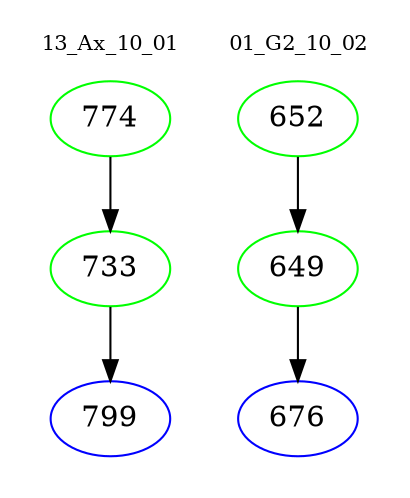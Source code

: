 digraph{
subgraph cluster_0 {
color = white
label = "13_Ax_10_01";
fontsize=10;
T0_774 [label="774", color="green"]
T0_774 -> T0_733 [color="black"]
T0_733 [label="733", color="green"]
T0_733 -> T0_799 [color="black"]
T0_799 [label="799", color="blue"]
}
subgraph cluster_1 {
color = white
label = "01_G2_10_02";
fontsize=10;
T1_652 [label="652", color="green"]
T1_652 -> T1_649 [color="black"]
T1_649 [label="649", color="green"]
T1_649 -> T1_676 [color="black"]
T1_676 [label="676", color="blue"]
}
}
